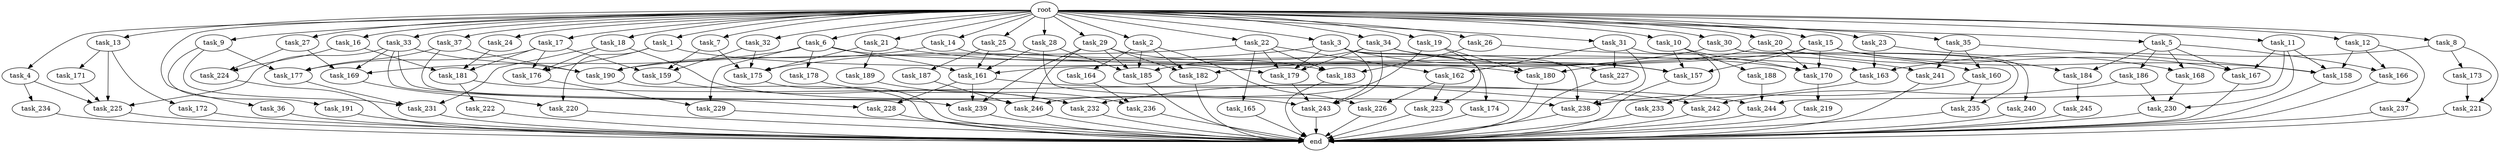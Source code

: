 digraph G {
  task_189 [size="137438953.472000"];
  task_171 [size="309237645.312000"];
  task_32 [size="1.024000"];
  task_191 [size="420906795.008000"];
  task_220 [size="1005022347.264000"];
  task_27 [size="1.024000"];
  task_4 [size="1.024000"];
  task_2 [size="1.024000"];
  task_13 [size="1.024000"];
  task_224 [size="1073741824.000000"];
  task_186 [size="549755813.888000"];
  task_177 [size="876173328.384000"];
  task_228 [size="730144440.320000"];
  task_223 [size="730144440.320000"];
  task_245 [size="309237645.312000"];
  task_6 [size="1.024000"];
  task_9 [size="1.024000"];
  task_175 [size="962072674.304000"];
  task_241 [size="618475290.624000"];
  task_159 [size="721554505.728000"];
  task_188 [size="695784701.952000"];
  task_164 [size="695784701.952000"];
  task_231 [size="635655159.808000"];
  task_158 [size="1047972020.224000"];
  task_183 [size="523986010.112000"];
  task_31 [size="1.024000"];
  task_234 [size="77309411.328000"];
  task_36 [size="1.024000"];
  task_16 [size="1.024000"];
  task_185 [size="1864015806.464000"];
  task_243 [size="1382979469.312000"];
  task_161 [size="1537598291.968000"];
  task_170 [size="1640677507.072000"];
  task_15 [size="1.024000"];
  task_10 [size="1.024000"];
  task_173 [size="309237645.312000"];
  task_29 [size="1.024000"];
  task_222 [size="420906795.008000"];
  task_240 [size="34359738.368000"];
  task_162 [size="292057776.128000"];
  task_235 [size="893353197.568000"];
  task_167 [size="893353197.568000"];
  task_221 [size="446676598.784000"];
  task_190 [size="1022202216.448000"];
  task_237 [size="214748364.800000"];
  task_26 [size="1.024000"];
  task_25 [size="1.024000"];
  end [size="0.000000"];
  task_227 [size="523986010.112000"];
  task_169 [size="1864015806.464000"];
  task_7 [size="1.024000"];
  task_14 [size="1.024000"];
  task_180 [size="1039382085.632000"];
  task_18 [size="1.024000"];
  task_12 [size="1.024000"];
  task_230 [size="2027224563.712000"];
  task_33 [size="1.024000"];
  task_182 [size="1039382085.632000"];
  task_242 [size="1279900254.208000"];
  task_24 [size="1.024000"];
  task_229 [size="833223655.424000"];
  task_236 [size="687194767.360000"];
  task_246 [size="1116691496.960000"];
  task_184 [size="764504178.688000"];
  task_174 [size="137438953.472000"];
  task_21 [size="1.024000"];
  task_37 [size="1.024000"];
  task_244 [size="867583393.792000"];
  task_187 [size="77309411.328000"];
  task_23 [size="1.024000"];
  task_176 [size="807453851.648000"];
  root [size="0.000000"];
  task_5 [size="1.024000"];
  task_11 [size="1.024000"];
  task_219 [size="309237645.312000"];
  task_179 [size="661424963.584000"];
  task_3 [size="1.024000"];
  task_166 [size="764504178.688000"];
  task_239 [size="1039382085.632000"];
  task_225 [size="1005022347.264000"];
  task_232 [size="1151051235.328000"];
  task_22 [size="1.024000"];
  task_28 [size="1.024000"];
  task_165 [size="77309411.328000"];
  task_34 [size="1.024000"];
  task_233 [size="214748364.800000"];
  task_226 [size="1116691496.960000"];
  task_17 [size="1.024000"];
  task_168 [size="858993459.200000"];
  task_20 [size="1.024000"];
  task_178 [size="695784701.952000"];
  task_157 [size="1262720385.024000"];
  task_1 [size="1.024000"];
  task_160 [size="446676598.784000"];
  task_181 [size="798863917.056000"];
  task_172 [size="309237645.312000"];
  task_35 [size="1.024000"];
  task_163 [size="695784701.952000"];
  task_30 [size="1.024000"];
  task_238 [size="1760936591.360000"];
  task_8 [size="1.024000"];
  task_19 [size="1.024000"];

  task_189 -> task_236 [size="536870912.000000"];
  task_171 -> task_225 [size="301989888.000000"];
  task_32 -> task_175 [size="536870912.000000"];
  task_32 -> task_159 [size="536870912.000000"];
  task_191 -> end [size="1.000000"];
  task_220 -> end [size="1.000000"];
  task_27 -> task_169 [size="838860800.000000"];
  task_27 -> task_224 [size="838860800.000000"];
  task_4 -> task_225 [size="75497472.000000"];
  task_4 -> task_234 [size="75497472.000000"];
  task_2 -> task_185 [size="679477248.000000"];
  task_2 -> task_182 [size="679477248.000000"];
  task_2 -> task_164 [size="679477248.000000"];
  task_2 -> task_226 [size="679477248.000000"];
  task_13 -> task_172 [size="301989888.000000"];
  task_13 -> task_171 [size="301989888.000000"];
  task_13 -> task_225 [size="301989888.000000"];
  task_224 -> end [size="1.000000"];
  task_186 -> task_230 [size="838860800.000000"];
  task_186 -> task_242 [size="838860800.000000"];
  task_177 -> task_231 [size="134217728.000000"];
  task_228 -> end [size="1.000000"];
  task_223 -> end [size="1.000000"];
  task_245 -> end [size="1.000000"];
  task_6 -> task_161 [size="679477248.000000"];
  task_6 -> task_169 [size="679477248.000000"];
  task_6 -> task_170 [size="679477248.000000"];
  task_6 -> task_229 [size="679477248.000000"];
  task_6 -> task_178 [size="679477248.000000"];
  task_9 -> task_231 [size="411041792.000000"];
  task_9 -> task_177 [size="411041792.000000"];
  task_9 -> task_191 [size="411041792.000000"];
  task_175 -> end [size="1.000000"];
  task_241 -> end [size="1.000000"];
  task_159 -> task_232 [size="411041792.000000"];
  task_188 -> task_244 [size="134217728.000000"];
  task_164 -> task_236 [size="134217728.000000"];
  task_231 -> end [size="1.000000"];
  task_158 -> end [size="1.000000"];
  task_183 -> end [size="1.000000"];
  task_31 -> task_227 [size="209715200.000000"];
  task_31 -> task_233 [size="209715200.000000"];
  task_31 -> task_238 [size="209715200.000000"];
  task_31 -> task_162 [size="209715200.000000"];
  task_234 -> end [size="1.000000"];
  task_36 -> end [size="1.000000"];
  task_16 -> task_224 [size="209715200.000000"];
  task_16 -> task_181 [size="209715200.000000"];
  task_185 -> end [size="1.000000"];
  task_243 -> end [size="1.000000"];
  task_161 -> task_228 [size="411041792.000000"];
  task_161 -> task_244 [size="411041792.000000"];
  task_161 -> task_239 [size="411041792.000000"];
  task_170 -> task_219 [size="301989888.000000"];
  task_15 -> task_161 [size="209715200.000000"];
  task_15 -> task_157 [size="209715200.000000"];
  task_15 -> task_184 [size="209715200.000000"];
  task_15 -> task_170 [size="209715200.000000"];
  task_15 -> task_158 [size="209715200.000000"];
  task_10 -> task_157 [size="679477248.000000"];
  task_10 -> task_170 [size="679477248.000000"];
  task_10 -> task_188 [size="679477248.000000"];
  task_173 -> task_221 [size="134217728.000000"];
  task_29 -> task_246 [size="301989888.000000"];
  task_29 -> task_185 [size="301989888.000000"];
  task_29 -> task_182 [size="301989888.000000"];
  task_29 -> task_239 [size="301989888.000000"];
  task_29 -> task_183 [size="301989888.000000"];
  task_222 -> end [size="1.000000"];
  task_240 -> end [size="1.000000"];
  task_162 -> task_223 [size="411041792.000000"];
  task_162 -> task_226 [size="411041792.000000"];
  task_235 -> end [size="1.000000"];
  task_167 -> end [size="1.000000"];
  task_221 -> end [size="1.000000"];
  task_190 -> end [size="1.000000"];
  task_237 -> end [size="1.000000"];
  task_26 -> task_183 [size="134217728.000000"];
  task_26 -> task_160 [size="134217728.000000"];
  task_25 -> task_187 [size="75497472.000000"];
  task_25 -> task_161 [size="75497472.000000"];
  task_25 -> task_163 [size="75497472.000000"];
  task_227 -> end [size="1.000000"];
  task_169 -> task_220 [size="301989888.000000"];
  task_7 -> task_175 [size="134217728.000000"];
  task_7 -> task_159 [size="134217728.000000"];
  task_14 -> task_157 [size="209715200.000000"];
  task_14 -> task_190 [size="209715200.000000"];
  task_180 -> end [size="1.000000"];
  task_18 -> task_243 [size="75497472.000000"];
  task_18 -> task_231 [size="75497472.000000"];
  task_18 -> task_176 [size="75497472.000000"];
  task_12 -> task_237 [size="209715200.000000"];
  task_12 -> task_166 [size="209715200.000000"];
  task_12 -> task_158 [size="209715200.000000"];
  task_230 -> end [size="1.000000"];
  task_33 -> task_169 [size="301989888.000000"];
  task_33 -> task_190 [size="301989888.000000"];
  task_33 -> task_228 [size="301989888.000000"];
  task_33 -> task_225 [size="301989888.000000"];
  task_33 -> task_239 [size="301989888.000000"];
  task_182 -> end [size="1.000000"];
  task_242 -> end [size="1.000000"];
  task_24 -> task_181 [size="536870912.000000"];
  task_229 -> end [size="1.000000"];
  task_236 -> end [size="1.000000"];
  task_246 -> end [size="1.000000"];
  task_184 -> task_245 [size="301989888.000000"];
  task_174 -> end [size="1.000000"];
  task_21 -> task_175 [size="134217728.000000"];
  task_21 -> task_189 [size="134217728.000000"];
  task_21 -> task_179 [size="134217728.000000"];
  task_37 -> task_246 [size="411041792.000000"];
  task_37 -> task_177 [size="411041792.000000"];
  task_37 -> task_190 [size="411041792.000000"];
  task_244 -> end [size="1.000000"];
  task_187 -> task_246 [size="75497472.000000"];
  task_23 -> task_163 [size="301989888.000000"];
  task_23 -> task_168 [size="301989888.000000"];
  task_176 -> task_229 [size="134217728.000000"];
  root -> task_12 [size="1.000000"];
  root -> task_36 [size="1.000000"];
  root -> task_16 [size="1.000000"];
  root -> task_9 [size="1.000000"];
  root -> task_1 [size="1.000000"];
  root -> task_11 [size="1.000000"];
  root -> task_22 [size="1.000000"];
  root -> task_7 [size="1.000000"];
  root -> task_28 [size="1.000000"];
  root -> task_4 [size="1.000000"];
  root -> task_34 [size="1.000000"];
  root -> task_2 [size="1.000000"];
  root -> task_15 [size="1.000000"];
  root -> task_10 [size="1.000000"];
  root -> task_29 [size="1.000000"];
  root -> task_21 [size="1.000000"];
  root -> task_17 [size="1.000000"];
  root -> task_18 [size="1.000000"];
  root -> task_27 [size="1.000000"];
  root -> task_20 [size="1.000000"];
  root -> task_23 [size="1.000000"];
  root -> task_6 [size="1.000000"];
  root -> task_32 [size="1.000000"];
  root -> task_5 [size="1.000000"];
  root -> task_37 [size="1.000000"];
  root -> task_26 [size="1.000000"];
  root -> task_25 [size="1.000000"];
  root -> task_8 [size="1.000000"];
  root -> task_35 [size="1.000000"];
  root -> task_13 [size="1.000000"];
  root -> task_30 [size="1.000000"];
  root -> task_19 [size="1.000000"];
  root -> task_33 [size="1.000000"];
  root -> task_24 [size="1.000000"];
  root -> task_3 [size="1.000000"];
  root -> task_31 [size="1.000000"];
  root -> task_14 [size="1.000000"];
  task_5 -> task_167 [size="536870912.000000"];
  task_5 -> task_186 [size="536870912.000000"];
  task_5 -> task_184 [size="536870912.000000"];
  task_5 -> task_166 [size="536870912.000000"];
  task_5 -> task_168 [size="536870912.000000"];
  task_11 -> task_230 [size="301989888.000000"];
  task_11 -> task_167 [size="301989888.000000"];
  task_11 -> task_244 [size="301989888.000000"];
  task_11 -> task_158 [size="301989888.000000"];
  task_219 -> end [size="1.000000"];
  task_179 -> task_243 [size="838860800.000000"];
  task_3 -> task_175 [size="134217728.000000"];
  task_3 -> task_157 [size="134217728.000000"];
  task_3 -> task_238 [size="134217728.000000"];
  task_3 -> task_179 [size="134217728.000000"];
  task_3 -> task_243 [size="134217728.000000"];
  task_3 -> task_174 [size="134217728.000000"];
  task_166 -> end [size="1.000000"];
  task_239 -> end [size="1.000000"];
  task_225 -> end [size="1.000000"];
  task_232 -> end [size="1.000000"];
  task_22 -> task_162 [size="75497472.000000"];
  task_22 -> task_165 [size="75497472.000000"];
  task_22 -> task_183 [size="75497472.000000"];
  task_22 -> task_179 [size="75497472.000000"];
  task_22 -> task_190 [size="75497472.000000"];
  task_28 -> task_161 [size="536870912.000000"];
  task_28 -> task_185 [size="536870912.000000"];
  task_28 -> task_238 [size="536870912.000000"];
  task_165 -> end [size="1.000000"];
  task_34 -> task_227 [size="301989888.000000"];
  task_34 -> task_243 [size="301989888.000000"];
  task_34 -> task_185 [size="301989888.000000"];
  task_34 -> task_241 [size="301989888.000000"];
  task_34 -> task_179 [size="301989888.000000"];
  task_233 -> end [size="1.000000"];
  task_226 -> end [size="1.000000"];
  task_17 -> task_176 [size="33554432.000000"];
  task_17 -> task_177 [size="33554432.000000"];
  task_17 -> task_181 [size="33554432.000000"];
  task_17 -> task_159 [size="33554432.000000"];
  task_168 -> task_230 [size="838860800.000000"];
  task_20 -> task_167 [size="33554432.000000"];
  task_20 -> task_180 [size="33554432.000000"];
  task_20 -> task_170 [size="33554432.000000"];
  task_178 -> task_232 [size="411041792.000000"];
  task_157 -> end [size="1.000000"];
  task_1 -> task_176 [size="679477248.000000"];
  task_1 -> task_220 [size="679477248.000000"];
  task_1 -> task_180 [size="679477248.000000"];
  task_160 -> task_235 [size="838860800.000000"];
  task_160 -> task_238 [size="838860800.000000"];
  task_181 -> task_242 [size="411041792.000000"];
  task_181 -> task_222 [size="411041792.000000"];
  task_172 -> end [size="1.000000"];
  task_35 -> task_160 [size="301989888.000000"];
  task_35 -> task_241 [size="301989888.000000"];
  task_35 -> task_158 [size="301989888.000000"];
  task_163 -> task_232 [size="301989888.000000"];
  task_30 -> task_240 [size="33554432.000000"];
  task_30 -> task_235 [size="33554432.000000"];
  task_30 -> task_182 [size="33554432.000000"];
  task_238 -> end [size="1.000000"];
  task_8 -> task_221 [size="301989888.000000"];
  task_8 -> task_163 [size="301989888.000000"];
  task_8 -> task_173 [size="301989888.000000"];
  task_19 -> task_223 [size="301989888.000000"];
  task_19 -> task_180 [size="301989888.000000"];
  task_19 -> task_246 [size="301989888.000000"];
}
